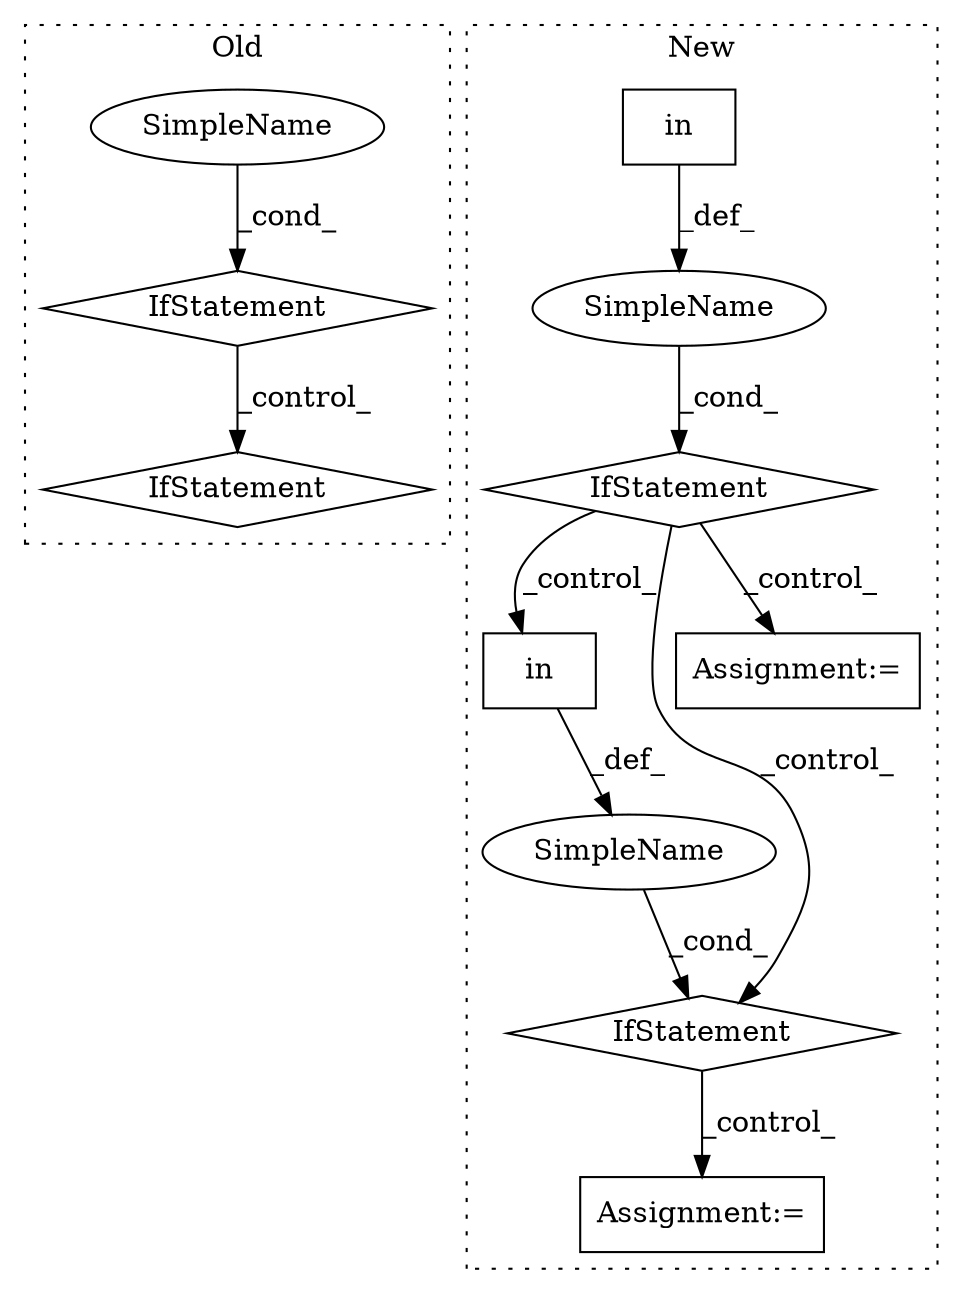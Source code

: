 digraph G {
subgraph cluster0 {
1 [label="IfStatement" a="25" s="7014,7058" l="4,2" shape="diamond"];
7 [label="SimpleName" a="42" s="" l="" shape="ellipse"];
8 [label="IfStatement" a="25" s="6690,6738" l="4,2" shape="diamond"];
label = "Old";
style="dotted";
}
subgraph cluster1 {
2 [label="in" a="105" s="7472" l="30" shape="box"];
3 [label="IfStatement" a="25" s="7464,7502" l="8,2" shape="diamond"];
4 [label="SimpleName" a="42" s="" l="" shape="ellipse"];
5 [label="IfStatement" a="25" s="7102,7135" l="8,2" shape="diamond"];
6 [label="in" a="105" s="7110" l="25" shape="box"];
9 [label="Assignment:=" a="7" s="7196" l="14" shape="box"];
10 [label="Assignment:=" a="7" s="7568" l="1" shape="box"];
11 [label="SimpleName" a="42" s="" l="" shape="ellipse"];
label = "New";
style="dotted";
}
2 -> 11 [label="_def_"];
3 -> 10 [label="_control_"];
4 -> 5 [label="_cond_"];
5 -> 2 [label="_control_"];
5 -> 9 [label="_control_"];
5 -> 3 [label="_control_"];
6 -> 4 [label="_def_"];
7 -> 8 [label="_cond_"];
8 -> 1 [label="_control_"];
11 -> 3 [label="_cond_"];
}